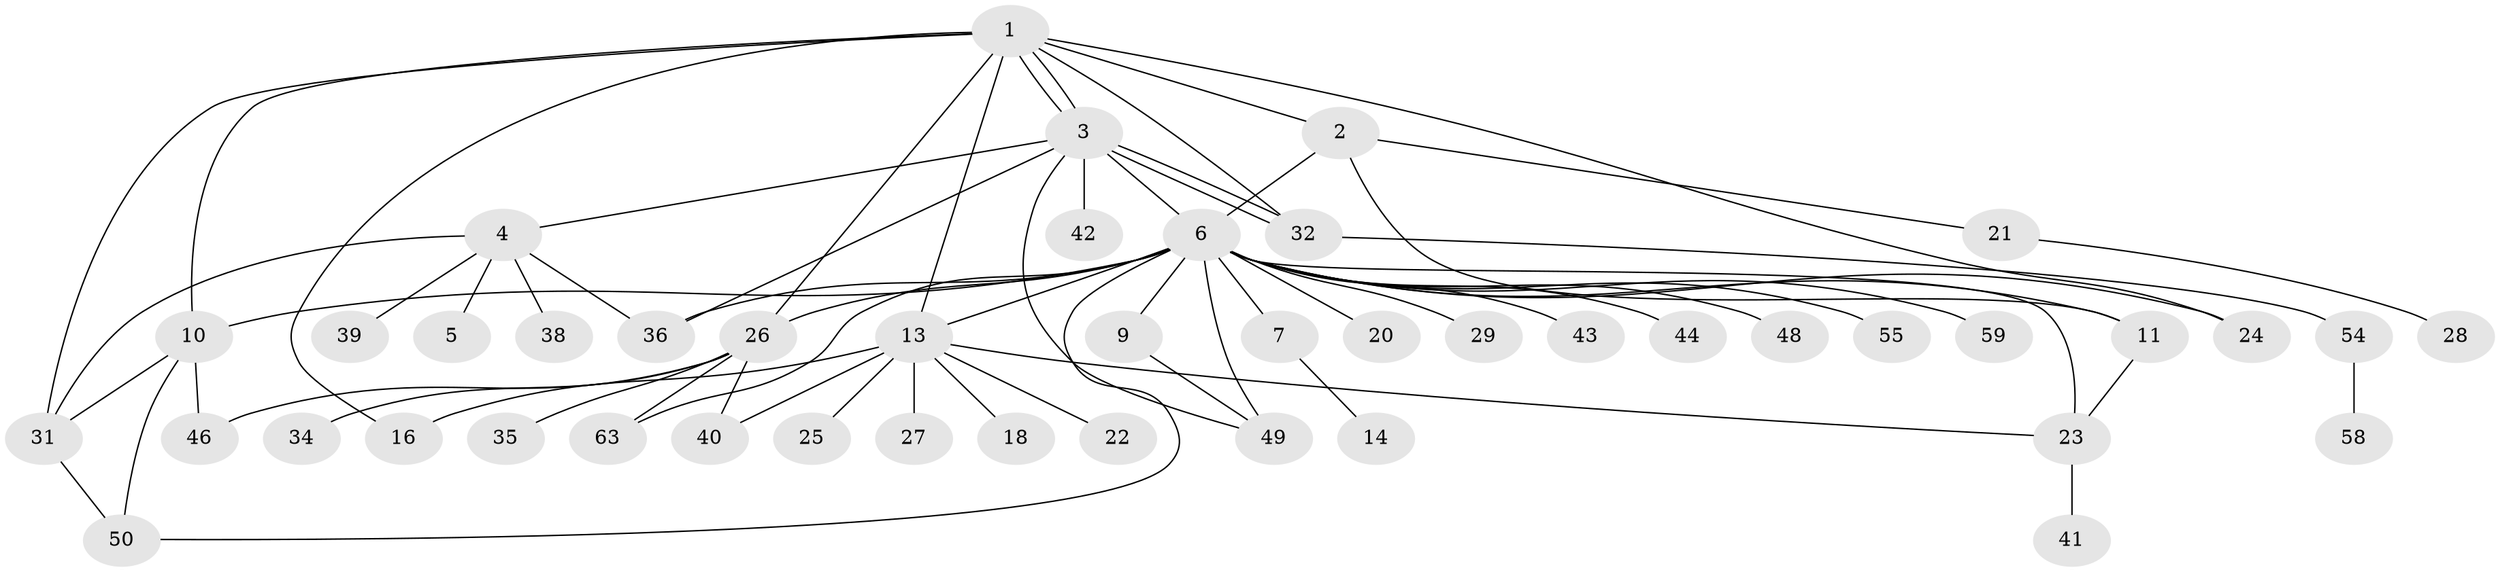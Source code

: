 // original degree distribution, {9: 0.015625, 3: 0.1875, 12: 0.015625, 5: 0.046875, 1: 0.390625, 11: 0.015625, 2: 0.21875, 17: 0.015625, 4: 0.0625, 6: 0.015625, 7: 0.015625}
// Generated by graph-tools (version 1.1) at 2025/11/02/27/25 16:11:14]
// undirected, 45 vertices, 67 edges
graph export_dot {
graph [start="1"]
  node [color=gray90,style=filled];
  1 [super="+47"];
  2 [super="+56"];
  3 [super="+19"];
  4 [super="+52"];
  5;
  6 [super="+8"];
  7;
  9 [super="+15"];
  10 [super="+12"];
  11;
  13 [super="+17"];
  14;
  16;
  18 [super="+51"];
  20 [super="+37"];
  21 [super="+30"];
  22;
  23 [super="+33"];
  24;
  25;
  26 [super="+62"];
  27;
  28;
  29;
  31;
  32 [super="+45"];
  34;
  35;
  36 [super="+61"];
  38;
  39;
  40 [super="+60"];
  41;
  42;
  43;
  44;
  46 [super="+53"];
  48;
  49;
  50 [super="+64"];
  54 [super="+57"];
  55;
  58;
  59;
  63;
  1 -- 2;
  1 -- 3;
  1 -- 3;
  1 -- 10;
  1 -- 16;
  1 -- 31;
  1 -- 26;
  1 -- 13;
  1 -- 32;
  1 -- 24;
  2 -- 21;
  2 -- 11;
  2 -- 6;
  3 -- 4;
  3 -- 6 [weight=2];
  3 -- 32 [weight=2];
  3 -- 32;
  3 -- 42;
  3 -- 49;
  3 -- 36;
  4 -- 5;
  4 -- 38;
  4 -- 39;
  4 -- 36;
  4 -- 31;
  6 -- 7;
  6 -- 13;
  6 -- 29;
  6 -- 48;
  6 -- 49 [weight=2];
  6 -- 59;
  6 -- 63;
  6 -- 36;
  6 -- 9;
  6 -- 10;
  6 -- 11;
  6 -- 43;
  6 -- 44;
  6 -- 50;
  6 -- 20;
  6 -- 23;
  6 -- 55;
  6 -- 24;
  6 -- 26 [weight=2];
  7 -- 14;
  9 -- 49;
  10 -- 31;
  10 -- 50;
  10 -- 46;
  11 -- 23;
  13 -- 16;
  13 -- 18;
  13 -- 40;
  13 -- 22;
  13 -- 23;
  13 -- 25;
  13 -- 27;
  21 -- 28;
  23 -- 41;
  26 -- 34;
  26 -- 35;
  26 -- 46;
  26 -- 63;
  26 -- 40;
  31 -- 50;
  32 -- 54;
  54 -- 58;
}
